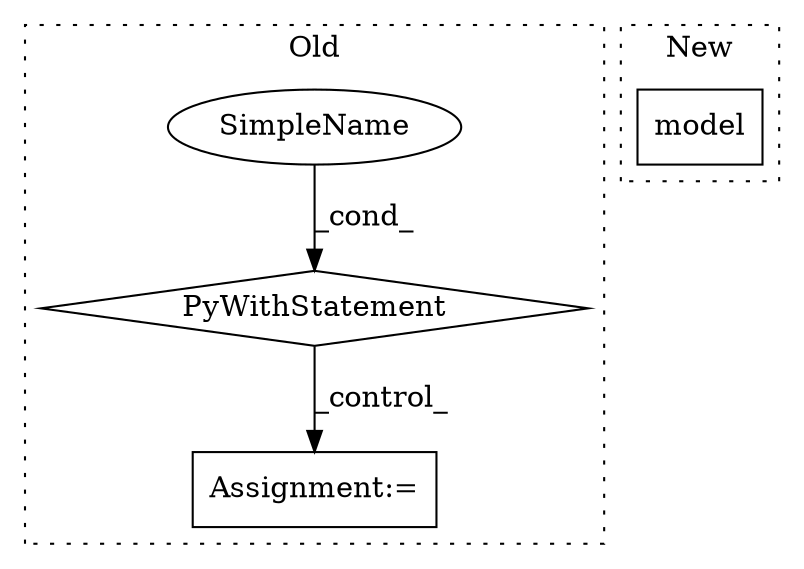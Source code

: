 digraph G {
subgraph cluster0 {
1 [label="PyWithStatement" a="104" s="7157,7189" l="10,2" shape="diamond"];
3 [label="SimpleName" a="42" s="" l="" shape="ellipse"];
4 [label="Assignment:=" a="7" s="7205" l="4" shape="box"];
label = "Old";
style="dotted";
}
subgraph cluster1 {
2 [label="model" a="32" s="7492,7499" l="6,1" shape="box"];
label = "New";
style="dotted";
}
1 -> 4 [label="_control_"];
3 -> 1 [label="_cond_"];
}